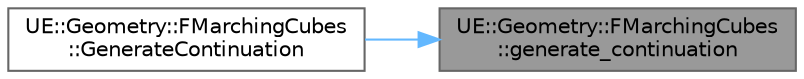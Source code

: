 digraph "UE::Geometry::FMarchingCubes::generate_continuation"
{
 // INTERACTIVE_SVG=YES
 // LATEX_PDF_SIZE
  bgcolor="transparent";
  edge [fontname=Helvetica,fontsize=10,labelfontname=Helvetica,labelfontsize=10];
  node [fontname=Helvetica,fontsize=10,shape=box,height=0.2,width=0.4];
  rankdir="RL";
  Node1 [id="Node000001",label="UE::Geometry::FMarchingCubes\l::generate_continuation",height=0.2,width=0.4,color="gray40", fillcolor="grey60", style="filled", fontcolor="black",tooltip="fully sequential version, no threading"];
  Node1 -> Node2 [id="edge1_Node000001_Node000002",dir="back",color="steelblue1",style="solid",tooltip=" "];
  Node2 [id="Node000002",label="UE::Geometry::FMarchingCubes\l::GenerateContinuation",height=0.2,width=0.4,color="grey40", fillcolor="white", style="filled",URL="$d2/d3c/classUE_1_1Geometry_1_1FMarchingCubes.html#ae02d2191253ca747bac045dd9136e4dc",tooltip=" "];
}
